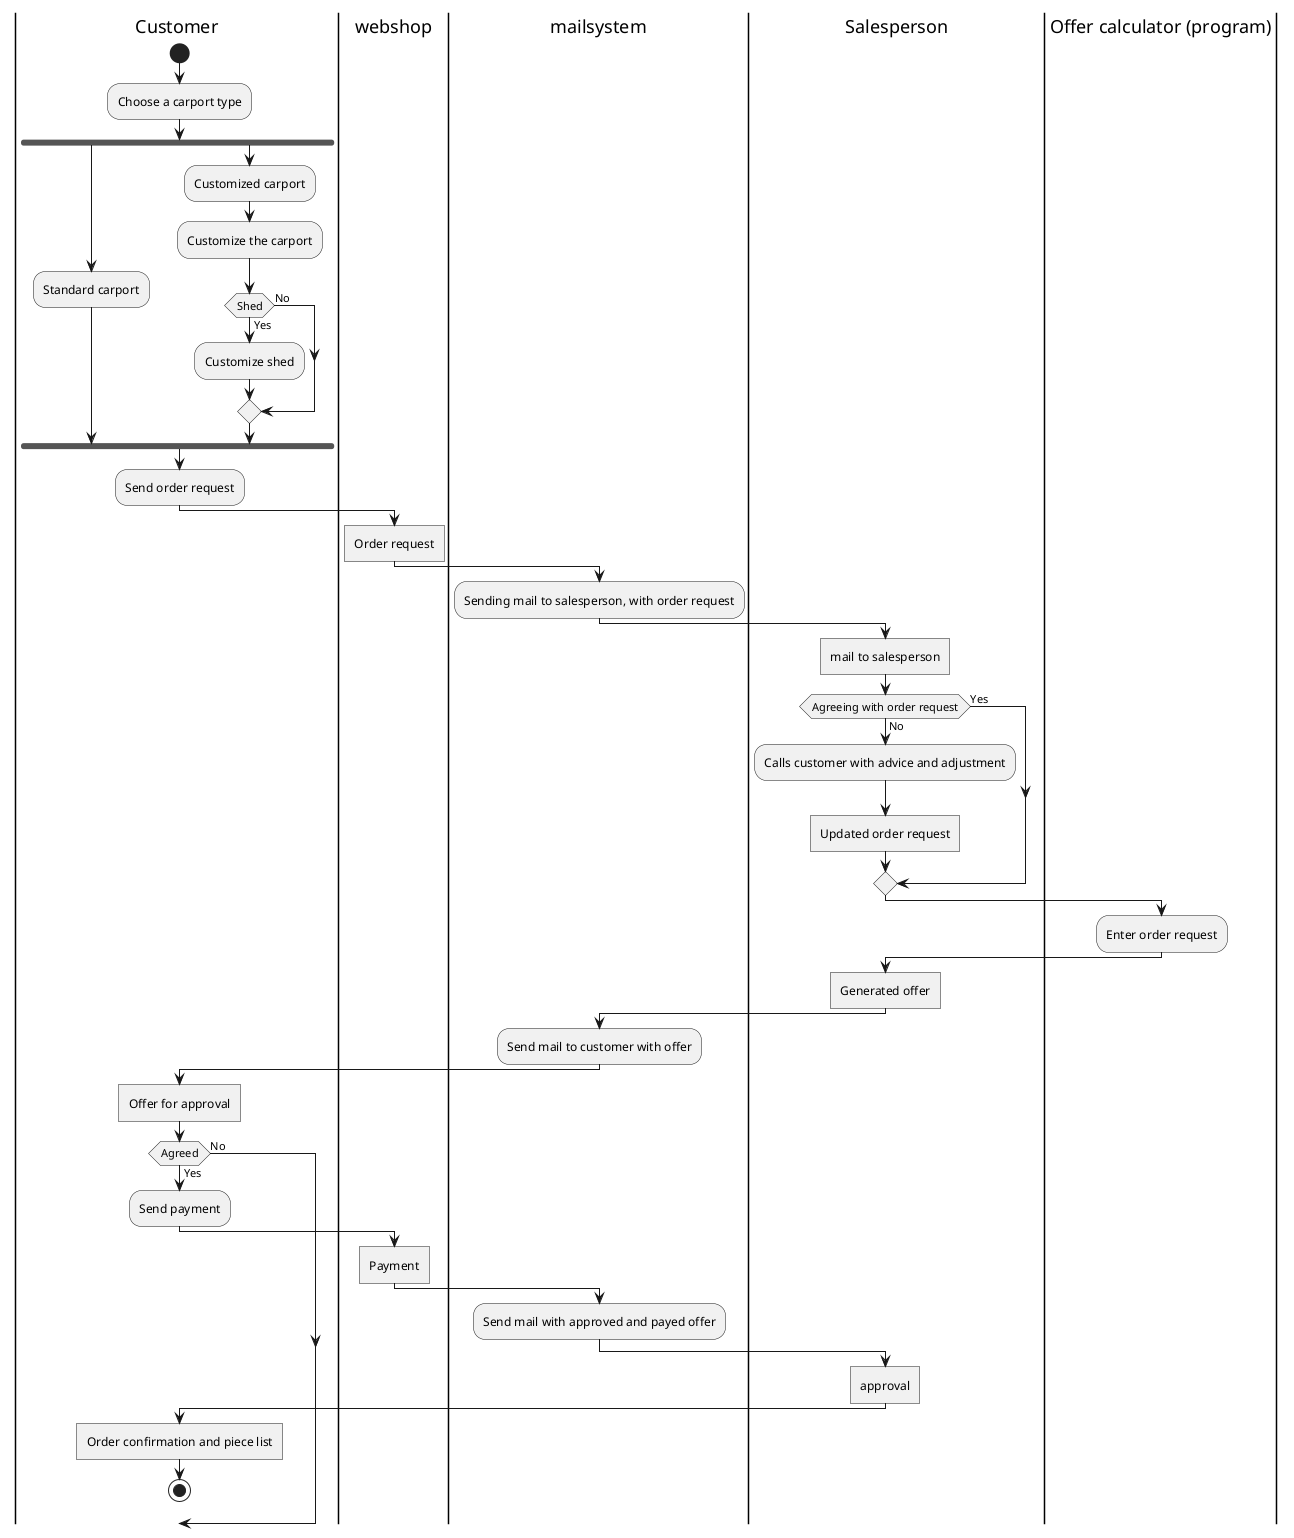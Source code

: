 @startuml
|Customer|
start
:Choose a carport type;
fork
:Standard carport;
fork again
:Customized carport;
:Customize the carport;
if  (Shed) then (Yes)
:Customize shed;

else (No)
endif
endfork
:Send order request;
|webshop|
:Order request]
|mailsystem|
:Sending mail to salesperson, with order request;
|Salesperson|
:mail to salesperson]
if (Agreeing with order request) then (No)
:Calls customer with advice and adjustment;
:Updated order request]



|Offer calculator (program)|
else (Yes)
endif
:Enter order request;

|Salesperson|
:Generated offer]

|mailsystem|
:Send mail to customer with offer;
|Customer|

:Offer for approval]
if (Agreed) then (No)


else (Yes)
:Send payment;
|webshop|
:Payment]
|mailsystem|
:Send mail with approved and payed offer;
|Salesperson|
:approval]

|Customer|
:Order confirmation and piece list]
stop
@enduml